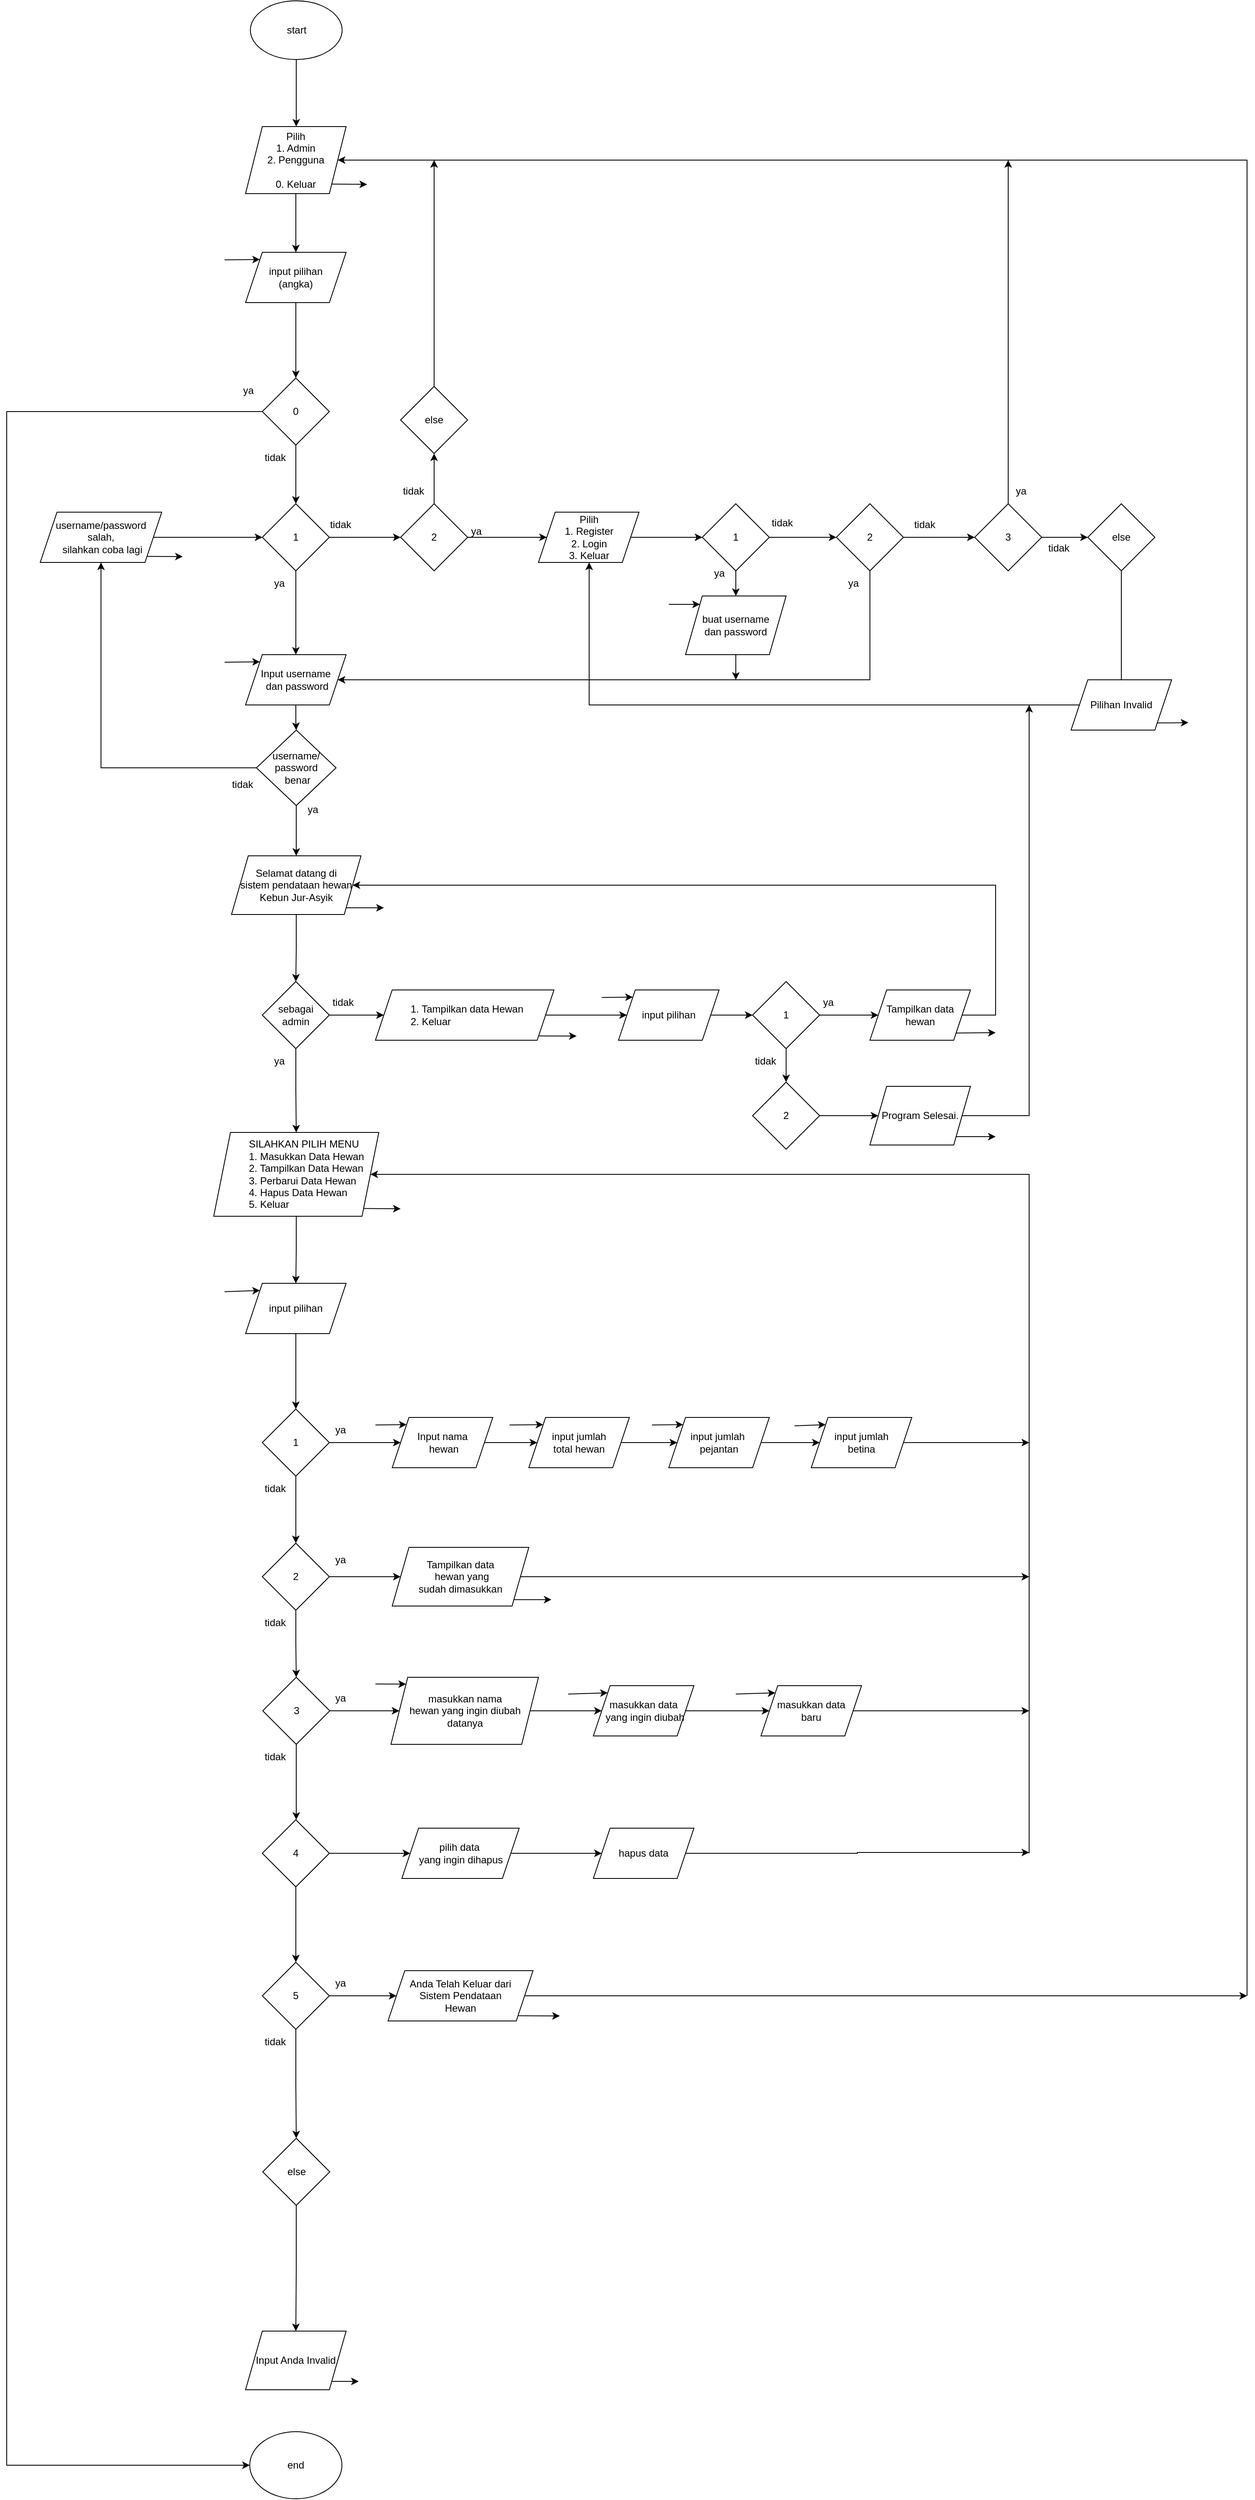<mxfile version="24.7.17">
  <diagram name="Page-1" id="kkflHRJkbuxvvdrmPZgk">
    <mxGraphModel dx="2345" dy="2229" grid="1" gridSize="10" guides="1" tooltips="1" connect="1" arrows="1" fold="1" page="1" pageScale="1" pageWidth="850" pageHeight="1100" math="0" shadow="0">
      <root>
        <mxCell id="0" />
        <mxCell id="1" parent="0" />
        <mxCell id="dtfhshL-D1OWp4Bj5PZu-5" value="" style="edgeStyle=orthogonalEdgeStyle;rounded=0;orthogonalLoop=1;jettySize=auto;html=1;exitX=1;exitY=0.5;exitDx=0;exitDy=0;entryX=0;entryY=0.5;entryDx=0;entryDy=0;" parent="1" source="dtfhshL-D1OWp4Bj5PZu-15" target="C1_euyFeqPWgibXLm8NW-5" edge="1">
          <mxGeometry relative="1" as="geometry">
            <mxPoint x="465.5" y="160" as="sourcePoint" />
            <mxPoint x="580" y="190" as="targetPoint" />
          </mxGeometry>
        </mxCell>
        <mxCell id="dtfhshL-D1OWp4Bj5PZu-14" value="" style="edgeStyle=orthogonalEdgeStyle;rounded=0;orthogonalLoop=1;jettySize=auto;html=1;" parent="1" source="dtfhshL-D1OWp4Bj5PZu-8" target="dtfhshL-D1OWp4Bj5PZu-13" edge="1">
          <mxGeometry relative="1" as="geometry" />
        </mxCell>
        <mxCell id="dtfhshL-D1OWp4Bj5PZu-8" value="Input username&lt;div&gt;&lt;span style=&quot;background-color: initial;&quot;&gt;&amp;nbsp;dan password&lt;/span&gt;&lt;br&gt;&lt;/div&gt;" style="shape=parallelogram;perimeter=parallelogramPerimeter;whiteSpace=wrap;html=1;fixedSize=1;" parent="1" vertex="1">
          <mxGeometry x="365" y="-120" width="120" height="60" as="geometry" />
        </mxCell>
        <mxCell id="dtfhshL-D1OWp4Bj5PZu-9" value="" style="endArrow=classic;html=1;rounded=0;exitX=0.5;exitY=1;exitDx=0;exitDy=0;" parent="1" target="dtfhshL-D1OWp4Bj5PZu-8" edge="1" source="dtfhshL-D1OWp4Bj5PZu-15">
          <mxGeometry width="50" height="50" relative="1" as="geometry">
            <mxPoint x="425.5" y="200" as="sourcePoint" />
            <mxPoint x="450" y="190" as="targetPoint" />
          </mxGeometry>
        </mxCell>
        <mxCell id="dtfhshL-D1OWp4Bj5PZu-10" value="tidak" style="text;html=1;align=center;verticalAlign=middle;resizable=0;points=[];autosize=1;strokeColor=none;fillColor=none;" parent="1" vertex="1">
          <mxGeometry x="452.5" y="-290" width="50" height="30" as="geometry" />
        </mxCell>
        <mxCell id="dtfhshL-D1OWp4Bj5PZu-12" value="" style="endArrow=classic;html=1;rounded=0;entryX=0;entryY=0;entryDx=0;entryDy=0;" parent="1" target="dtfhshL-D1OWp4Bj5PZu-8" edge="1">
          <mxGeometry width="50" height="50" relative="1" as="geometry">
            <mxPoint x="340" y="-111" as="sourcePoint" />
            <mxPoint x="370" y="270" as="targetPoint" />
          </mxGeometry>
        </mxCell>
        <mxCell id="dtfhshL-D1OWp4Bj5PZu-13" value="username/&lt;div&gt;&lt;span style=&quot;background-color: initial;&quot;&gt;password&lt;/span&gt;&lt;/div&gt;&lt;div&gt;&lt;span style=&quot;background-color: initial;&quot;&gt;&amp;nbsp;benar&lt;/span&gt;&lt;/div&gt;" style="rhombus;whiteSpace=wrap;html=1;" parent="1" vertex="1">
          <mxGeometry x="378" y="-30" width="95" height="90" as="geometry" />
        </mxCell>
        <mxCell id="dtfhshL-D1OWp4Bj5PZu-16" value="ya" style="text;html=1;align=center;verticalAlign=middle;resizable=0;points=[];autosize=1;strokeColor=none;fillColor=none;" parent="1" vertex="1">
          <mxGeometry x="385" y="-220" width="40" height="30" as="geometry" />
        </mxCell>
        <mxCell id="yA7HZ91JMAjYLebNQA0N-108" style="edgeStyle=elbowEdgeStyle;rounded=0;orthogonalLoop=1;jettySize=auto;html=1;exitX=0.5;exitY=1;exitDx=0;exitDy=0;" edge="1" parent="1" source="dtfhshL-D1OWp4Bj5PZu-21">
          <mxGeometry relative="1" as="geometry">
            <mxPoint x="950" y="-90" as="targetPoint" />
          </mxGeometry>
        </mxCell>
        <mxCell id="dtfhshL-D1OWp4Bj5PZu-21" value="buat username&lt;div&gt;dan password&lt;/div&gt;" style="shape=parallelogram;perimeter=parallelogramPerimeter;whiteSpace=wrap;html=1;fixedSize=1;" parent="1" vertex="1">
          <mxGeometry x="890" y="-190" width="120" height="70" as="geometry" />
        </mxCell>
        <mxCell id="yA7HZ91JMAjYLebNQA0N-27" style="edgeStyle=elbowEdgeStyle;rounded=0;orthogonalLoop=1;jettySize=auto;html=1;exitX=0.5;exitY=1;exitDx=0;exitDy=0;entryX=0.5;entryY=0;entryDx=0;entryDy=0;" edge="1" parent="1" source="dtfhshL-D1OWp4Bj5PZu-24" target="yA7HZ91JMAjYLebNQA0N-24">
          <mxGeometry relative="1" as="geometry" />
        </mxCell>
        <mxCell id="dtfhshL-D1OWp4Bj5PZu-24" value="start" style="ellipse;whiteSpace=wrap;html=1;" parent="1" vertex="1">
          <mxGeometry x="370.75" y="-900" width="109.5" height="70" as="geometry" />
        </mxCell>
        <mxCell id="dtfhshL-D1OWp4Bj5PZu-25" value="" style="endArrow=classic;html=1;rounded=0;exitX=0;exitY=0.5;exitDx=0;exitDy=0;edgeStyle=orthogonalEdgeStyle;entryX=0.5;entryY=1;entryDx=0;entryDy=0;" parent="1" source="dtfhshL-D1OWp4Bj5PZu-13" target="dtfhshL-D1OWp4Bj5PZu-34" edge="1">
          <mxGeometry width="50" height="50" relative="1" as="geometry">
            <mxPoint x="400" y="340" as="sourcePoint" />
            <mxPoint x="190" y="425" as="targetPoint" />
          </mxGeometry>
        </mxCell>
        <mxCell id="dtfhshL-D1OWp4Bj5PZu-27" value="tidak" style="text;html=1;align=center;verticalAlign=middle;resizable=0;points=[];autosize=1;strokeColor=none;fillColor=none;" parent="1" vertex="1">
          <mxGeometry x="335.5" y="20" width="50" height="30" as="geometry" />
        </mxCell>
        <mxCell id="dtfhshL-D1OWp4Bj5PZu-28" value="" style="endArrow=classic;html=1;rounded=0;exitX=0.5;exitY=1;exitDx=0;exitDy=0;entryX=0.5;entryY=0;entryDx=0;entryDy=0;" parent="1" source="dtfhshL-D1OWp4Bj5PZu-13" target="dtfhshL-D1OWp4Bj5PZu-38" edge="1">
          <mxGeometry width="50" height="50" relative="1" as="geometry">
            <mxPoint x="400" y="440" as="sourcePoint" />
            <mxPoint x="426" y="520" as="targetPoint" />
          </mxGeometry>
        </mxCell>
        <mxCell id="dtfhshL-D1OWp4Bj5PZu-29" value="ya" style="text;html=1;align=center;verticalAlign=middle;resizable=0;points=[];autosize=1;strokeColor=none;fillColor=none;" parent="1" vertex="1">
          <mxGeometry x="425" y="50" width="40" height="30" as="geometry" />
        </mxCell>
        <mxCell id="dtfhshL-D1OWp4Bj5PZu-32" value="" style="endArrow=classic;html=1;rounded=0;entryX=0;entryY=0;entryDx=0;entryDy=0;" parent="1" target="dtfhshL-D1OWp4Bj5PZu-21" edge="1">
          <mxGeometry width="50" height="50" relative="1" as="geometry">
            <mxPoint x="870" y="-180" as="sourcePoint" />
            <mxPoint x="450" y="290" as="targetPoint" />
          </mxGeometry>
        </mxCell>
        <mxCell id="dtfhshL-D1OWp4Bj5PZu-35" style="edgeStyle=orthogonalEdgeStyle;rounded=0;orthogonalLoop=1;jettySize=auto;html=1;exitX=1;exitY=0.5;exitDx=0;exitDy=0;entryX=0;entryY=0.5;entryDx=0;entryDy=0;" parent="1" source="dtfhshL-D1OWp4Bj5PZu-34" target="dtfhshL-D1OWp4Bj5PZu-15" edge="1">
          <mxGeometry relative="1" as="geometry" />
        </mxCell>
        <mxCell id="dtfhshL-D1OWp4Bj5PZu-34" value="username/password salah,&lt;div&gt;&amp;nbsp;silahkan coba lagi&lt;/div&gt;" style="shape=parallelogram;perimeter=parallelogramPerimeter;whiteSpace=wrap;html=1;fixedSize=1;" parent="1" vertex="1">
          <mxGeometry x="120" y="-290" width="145" height="60" as="geometry" />
        </mxCell>
        <mxCell id="dtfhshL-D1OWp4Bj5PZu-37" value="" style="endArrow=classic;html=1;rounded=0;exitX=1;exitY=1;exitDx=0;exitDy=0;" parent="1" source="dtfhshL-D1OWp4Bj5PZu-34" edge="1">
          <mxGeometry width="50" height="50" relative="1" as="geometry">
            <mxPoint x="400" y="340" as="sourcePoint" />
            <mxPoint x="290" y="-237" as="targetPoint" />
          </mxGeometry>
        </mxCell>
        <mxCell id="dtfhshL-D1OWp4Bj5PZu-54" style="edgeStyle=orthogonalEdgeStyle;rounded=0;orthogonalLoop=1;jettySize=auto;html=1;exitX=0.5;exitY=1;exitDx=0;exitDy=0;entryX=0.5;entryY=0;entryDx=0;entryDy=0;" parent="1" source="dtfhshL-D1OWp4Bj5PZu-38" target="dtfhshL-D1OWp4Bj5PZu-53" edge="1">
          <mxGeometry relative="1" as="geometry" />
        </mxCell>
        <mxCell id="yA7HZ91JMAjYLebNQA0N-48" style="edgeStyle=elbowEdgeStyle;rounded=0;orthogonalLoop=1;jettySize=auto;html=1;exitX=1;exitY=1;exitDx=0;exitDy=0;" edge="1" parent="1" source="dtfhshL-D1OWp4Bj5PZu-38">
          <mxGeometry relative="1" as="geometry">
            <mxPoint x="530" y="182" as="targetPoint" />
          </mxGeometry>
        </mxCell>
        <mxCell id="dtfhshL-D1OWp4Bj5PZu-38" value="Selamat datang di&lt;div&gt;sistem pendataan&amp;nbsp;&lt;span style=&quot;background-color: initial;&quot;&gt;hewan Kebun Jur-Asyik&lt;/span&gt;&lt;/div&gt;" style="shape=parallelogram;perimeter=parallelogramPerimeter;whiteSpace=wrap;html=1;fixedSize=1;" parent="1" vertex="1">
          <mxGeometry x="348.25" y="120" width="154.5" height="70" as="geometry" />
        </mxCell>
        <mxCell id="dtfhshL-D1OWp4Bj5PZu-44" style="edgeStyle=orthogonalEdgeStyle;rounded=0;orthogonalLoop=1;jettySize=auto;html=1;exitX=0.5;exitY=1;exitDx=0;exitDy=0;entryX=0.5;entryY=0;entryDx=0;entryDy=0;" parent="1" source="dtfhshL-D1OWp4Bj5PZu-41" target="feJUysVBaDyxndWQx8B6-2" edge="1">
          <mxGeometry relative="1" as="geometry">
            <mxPoint x="425" y="910" as="targetPoint" />
          </mxGeometry>
        </mxCell>
        <mxCell id="dtfhshL-D1OWp4Bj5PZu-41" value="&lt;blockquote style=&quot;margin: 0 0 0 40px; border: none; padding: 0px;&quot;&gt;&lt;span style=&quot;background-color: initial;&quot;&gt;SILAHKAN PILIH MENU&lt;/span&gt;&lt;/blockquote&gt;&lt;blockquote style=&quot;margin: 0 0 0 40px; border: none; padding: 0px;&quot;&gt;&lt;span style=&quot;background-color: initial;&quot;&gt;1. Masukkan Data Hewan&lt;br&gt;&lt;/span&gt;&lt;span style=&quot;background-color: initial;&quot;&gt;2. Tampilkan Data Hewan&lt;br&gt;&lt;/span&gt;&lt;span style=&quot;background-color: initial;&quot;&gt;3. Perbarui Data Hewan&lt;br&gt;&lt;/span&gt;&lt;span style=&quot;background-color: initial;&quot;&gt;4. Hapus Data Hewan&lt;/span&gt;&lt;div&gt;5. Keluar&lt;/div&gt;&lt;/blockquote&gt;" style="shape=parallelogram;perimeter=parallelogramPerimeter;whiteSpace=wrap;html=1;fixedSize=1;align=left;" parent="1" vertex="1">
          <mxGeometry x="327" y="450" width="197" height="100" as="geometry" />
        </mxCell>
        <mxCell id="dtfhshL-D1OWp4Bj5PZu-46" style="edgeStyle=orthogonalEdgeStyle;rounded=0;orthogonalLoop=1;jettySize=auto;html=1;exitX=0.5;exitY=1;exitDx=0;exitDy=0;entryX=0.5;entryY=0;entryDx=0;entryDy=0;" parent="1" source="dtfhshL-D1OWp4Bj5PZu-43" target="dtfhshL-D1OWp4Bj5PZu-45" edge="1">
          <mxGeometry relative="1" as="geometry" />
        </mxCell>
        <mxCell id="dtfhshL-D1OWp4Bj5PZu-67" style="edgeStyle=orthogonalEdgeStyle;rounded=0;orthogonalLoop=1;jettySize=auto;html=1;exitX=1;exitY=0.5;exitDx=0;exitDy=0;entryX=0;entryY=0.5;entryDx=0;entryDy=0;" parent="1" source="dtfhshL-D1OWp4Bj5PZu-43" target="dtfhshL-D1OWp4Bj5PZu-70" edge="1">
          <mxGeometry relative="1" as="geometry">
            <mxPoint x="530" y="1020" as="targetPoint" />
          </mxGeometry>
        </mxCell>
        <mxCell id="dtfhshL-D1OWp4Bj5PZu-43" value="1" style="rhombus;whiteSpace=wrap;html=1;" parent="1" vertex="1">
          <mxGeometry x="385" y="780" width="80" height="80" as="geometry" />
        </mxCell>
        <mxCell id="dtfhshL-D1OWp4Bj5PZu-48" style="edgeStyle=orthogonalEdgeStyle;rounded=0;orthogonalLoop=1;jettySize=auto;html=1;exitX=0.5;exitY=1;exitDx=0;exitDy=0;entryX=0.5;entryY=0;entryDx=0;entryDy=0;" parent="1" source="dtfhshL-D1OWp4Bj5PZu-45" target="dtfhshL-D1OWp4Bj5PZu-47" edge="1">
          <mxGeometry relative="1" as="geometry" />
        </mxCell>
        <mxCell id="dtfhshL-D1OWp4Bj5PZu-83" style="edgeStyle=orthogonalEdgeStyle;rounded=0;orthogonalLoop=1;jettySize=auto;html=1;exitX=1;exitY=0.5;exitDx=0;exitDy=0;entryX=0;entryY=0.5;entryDx=0;entryDy=0;" parent="1" source="dtfhshL-D1OWp4Bj5PZu-45" target="dtfhshL-D1OWp4Bj5PZu-82" edge="1">
          <mxGeometry relative="1" as="geometry" />
        </mxCell>
        <mxCell id="dtfhshL-D1OWp4Bj5PZu-45" value="2" style="rhombus;whiteSpace=wrap;html=1;" parent="1" vertex="1">
          <mxGeometry x="385" y="940" width="80" height="80" as="geometry" />
        </mxCell>
        <mxCell id="dtfhshL-D1OWp4Bj5PZu-89" style="edgeStyle=orthogonalEdgeStyle;rounded=0;orthogonalLoop=1;jettySize=auto;html=1;exitX=1;exitY=0.5;exitDx=0;exitDy=0;entryX=0;entryY=0.5;entryDx=0;entryDy=0;" parent="1" source="dtfhshL-D1OWp4Bj5PZu-47" target="dtfhshL-D1OWp4Bj5PZu-88" edge="1">
          <mxGeometry relative="1" as="geometry" />
        </mxCell>
        <mxCell id="yA7HZ91JMAjYLebNQA0N-61" style="edgeStyle=elbowEdgeStyle;rounded=0;orthogonalLoop=1;jettySize=auto;html=1;exitX=0.5;exitY=1;exitDx=0;exitDy=0;entryX=0.5;entryY=0;entryDx=0;entryDy=0;" edge="1" parent="1" source="dtfhshL-D1OWp4Bj5PZu-47" target="yA7HZ91JMAjYLebNQA0N-60">
          <mxGeometry relative="1" as="geometry" />
        </mxCell>
        <mxCell id="dtfhshL-D1OWp4Bj5PZu-47" value="3" style="rhombus;whiteSpace=wrap;html=1;" parent="1" vertex="1">
          <mxGeometry x="385.5" y="1100" width="80" height="80" as="geometry" />
        </mxCell>
        <mxCell id="dtfhshL-D1OWp4Bj5PZu-52" style="edgeStyle=orthogonalEdgeStyle;rounded=0;orthogonalLoop=1;jettySize=auto;html=1;exitX=0.5;exitY=1;exitDx=0;exitDy=0;entryX=0.5;entryY=0;entryDx=0;entryDy=0;" parent="1" source="dtfhshL-D1OWp4Bj5PZu-49" target="dtfhshL-D1OWp4Bj5PZu-51" edge="1">
          <mxGeometry relative="1" as="geometry" />
        </mxCell>
        <mxCell id="dtfhshL-D1OWp4Bj5PZu-99" style="edgeStyle=orthogonalEdgeStyle;rounded=0;orthogonalLoop=1;jettySize=auto;html=1;exitX=1;exitY=0.5;exitDx=0;exitDy=0;entryX=0;entryY=0.5;entryDx=0;entryDy=0;" parent="1" source="dtfhshL-D1OWp4Bj5PZu-49" target="dtfhshL-D1OWp4Bj5PZu-98" edge="1">
          <mxGeometry relative="1" as="geometry" />
        </mxCell>
        <mxCell id="dtfhshL-D1OWp4Bj5PZu-49" value="5" style="rhombus;whiteSpace=wrap;html=1;" parent="1" vertex="1">
          <mxGeometry x="385" y="1440" width="80" height="80" as="geometry" />
        </mxCell>
        <mxCell id="yA7HZ91JMAjYLebNQA0N-7" style="edgeStyle=elbowEdgeStyle;rounded=0;orthogonalLoop=1;jettySize=auto;elbow=vertical;html=1;exitX=0.5;exitY=1;exitDx=0;exitDy=0;entryX=0.5;entryY=0;entryDx=0;entryDy=0;" edge="1" parent="1" source="dtfhshL-D1OWp4Bj5PZu-51" target="dtfhshL-D1OWp4Bj5PZu-62">
          <mxGeometry relative="1" as="geometry" />
        </mxCell>
        <mxCell id="dtfhshL-D1OWp4Bj5PZu-51" value="else" style="rhombus;whiteSpace=wrap;html=1;" parent="1" vertex="1">
          <mxGeometry x="385.5" y="1650" width="80" height="80" as="geometry" />
        </mxCell>
        <mxCell id="dtfhshL-D1OWp4Bj5PZu-55" style="edgeStyle=orthogonalEdgeStyle;rounded=0;orthogonalLoop=1;jettySize=auto;html=1;exitX=0.5;exitY=1;exitDx=0;exitDy=0;entryX=0.5;entryY=0;entryDx=0;entryDy=0;" parent="1" source="dtfhshL-D1OWp4Bj5PZu-53" target="dtfhshL-D1OWp4Bj5PZu-41" edge="1">
          <mxGeometry relative="1" as="geometry" />
        </mxCell>
        <mxCell id="F_siATPpNtPt2_4caLO3-2" style="edgeStyle=orthogonalEdgeStyle;rounded=0;orthogonalLoop=1;jettySize=auto;html=1;exitX=1;exitY=0.5;exitDx=0;exitDy=0;entryX=0;entryY=0.5;entryDx=0;entryDy=0;" parent="1" source="dtfhshL-D1OWp4Bj5PZu-53" target="F_siATPpNtPt2_4caLO3-1" edge="1">
          <mxGeometry relative="1" as="geometry" />
        </mxCell>
        <mxCell id="dtfhshL-D1OWp4Bj5PZu-53" value="sebagai admin" style="rhombus;whiteSpace=wrap;html=1;" parent="1" vertex="1">
          <mxGeometry x="385" y="270" width="80" height="80" as="geometry" />
        </mxCell>
        <mxCell id="dtfhshL-D1OWp4Bj5PZu-56" value="ya" style="text;html=1;align=center;verticalAlign=middle;resizable=0;points=[];autosize=1;strokeColor=none;fillColor=none;" parent="1" vertex="1">
          <mxGeometry x="385" y="350" width="40" height="30" as="geometry" />
        </mxCell>
        <mxCell id="dtfhshL-D1OWp4Bj5PZu-57" value="tidak" style="text;html=1;align=center;verticalAlign=middle;resizable=0;points=[];autosize=1;strokeColor=none;fillColor=none;" parent="1" vertex="1">
          <mxGeometry x="455.5" y="280" width="50" height="30" as="geometry" />
        </mxCell>
        <mxCell id="dtfhshL-D1OWp4Bj5PZu-58" value="" style="endArrow=classic;html=1;rounded=0;exitX=1;exitY=1;exitDx=0;exitDy=0;" parent="1" source="dtfhshL-D1OWp4Bj5PZu-41" edge="1">
          <mxGeometry width="50" height="50" relative="1" as="geometry">
            <mxPoint x="400" y="740" as="sourcePoint" />
            <mxPoint x="550" y="541" as="targetPoint" />
          </mxGeometry>
        </mxCell>
        <mxCell id="dtfhshL-D1OWp4Bj5PZu-62" value="Input Anda Invalid" style="shape=parallelogram;perimeter=parallelogramPerimeter;whiteSpace=wrap;html=1;fixedSize=1;" parent="1" vertex="1">
          <mxGeometry x="365" y="1880" width="120" height="70" as="geometry" />
        </mxCell>
        <mxCell id="dtfhshL-D1OWp4Bj5PZu-66" value="end" style="ellipse;whiteSpace=wrap;html=1;" parent="1" vertex="1">
          <mxGeometry x="370" y="2000" width="110" height="80" as="geometry" />
        </mxCell>
        <mxCell id="dtfhshL-D1OWp4Bj5PZu-69" value="tidak" style="text;html=1;align=center;verticalAlign=middle;resizable=0;points=[];autosize=1;strokeColor=none;fillColor=none;" parent="1" vertex="1">
          <mxGeometry x="375" y="860" width="50" height="30" as="geometry" />
        </mxCell>
        <mxCell id="dtfhshL-D1OWp4Bj5PZu-73" style="edgeStyle=orthogonalEdgeStyle;rounded=0;orthogonalLoop=1;jettySize=auto;html=1;exitX=1;exitY=0.5;exitDx=0;exitDy=0;entryX=0;entryY=0.5;entryDx=0;entryDy=0;" parent="1" source="dtfhshL-D1OWp4Bj5PZu-70" target="dtfhshL-D1OWp4Bj5PZu-72" edge="1">
          <mxGeometry relative="1" as="geometry" />
        </mxCell>
        <mxCell id="dtfhshL-D1OWp4Bj5PZu-70" value="Input nama&lt;div&gt;&amp;nbsp;hewan&lt;/div&gt;" style="shape=parallelogram;perimeter=parallelogramPerimeter;whiteSpace=wrap;html=1;fixedSize=1;" parent="1" vertex="1">
          <mxGeometry x="540" y="790" width="120" height="60" as="geometry" />
        </mxCell>
        <mxCell id="dtfhshL-D1OWp4Bj5PZu-71" value="" style="endArrow=classic;html=1;rounded=0;entryX=0;entryY=0;entryDx=0;entryDy=0;" parent="1" target="dtfhshL-D1OWp4Bj5PZu-70" edge="1">
          <mxGeometry width="50" height="50" relative="1" as="geometry">
            <mxPoint x="520" y="799" as="sourcePoint" />
            <mxPoint x="570" y="990" as="targetPoint" />
          </mxGeometry>
        </mxCell>
        <mxCell id="dtfhshL-D1OWp4Bj5PZu-75" style="edgeStyle=orthogonalEdgeStyle;rounded=0;orthogonalLoop=1;jettySize=auto;html=1;exitX=1;exitY=0.5;exitDx=0;exitDy=0;entryX=0;entryY=0.5;entryDx=0;entryDy=0;" parent="1" source="dtfhshL-D1OWp4Bj5PZu-72" target="dtfhshL-D1OWp4Bj5PZu-74" edge="1">
          <mxGeometry relative="1" as="geometry" />
        </mxCell>
        <mxCell id="dtfhshL-D1OWp4Bj5PZu-72" value="input jumlah&lt;div&gt;total hewan&lt;/div&gt;" style="shape=parallelogram;perimeter=parallelogramPerimeter;whiteSpace=wrap;html=1;fixedSize=1;" parent="1" vertex="1">
          <mxGeometry x="703" y="790" width="120" height="60" as="geometry" />
        </mxCell>
        <mxCell id="dtfhshL-D1OWp4Bj5PZu-79" style="edgeStyle=orthogonalEdgeStyle;rounded=0;orthogonalLoop=1;jettySize=auto;html=1;exitX=1;exitY=0.5;exitDx=0;exitDy=0;entryX=0;entryY=0.5;entryDx=0;entryDy=0;" parent="1" source="dtfhshL-D1OWp4Bj5PZu-74" target="dtfhshL-D1OWp4Bj5PZu-78" edge="1">
          <mxGeometry relative="1" as="geometry" />
        </mxCell>
        <mxCell id="dtfhshL-D1OWp4Bj5PZu-74" value="input jumlah&amp;nbsp;&lt;div&gt;pejantan&lt;/div&gt;" style="shape=parallelogram;perimeter=parallelogramPerimeter;whiteSpace=wrap;html=1;fixedSize=1;" parent="1" vertex="1">
          <mxGeometry x="870" y="790" width="120" height="60" as="geometry" />
        </mxCell>
        <mxCell id="dtfhshL-D1OWp4Bj5PZu-76" value="" style="endArrow=classic;html=1;rounded=0;entryX=0;entryY=0;entryDx=0;entryDy=0;" parent="1" target="dtfhshL-D1OWp4Bj5PZu-72" edge="1">
          <mxGeometry width="50" height="50" relative="1" as="geometry">
            <mxPoint x="680" y="799" as="sourcePoint" />
            <mxPoint x="580" y="1090" as="targetPoint" />
          </mxGeometry>
        </mxCell>
        <mxCell id="dtfhshL-D1OWp4Bj5PZu-77" value="" style="endArrow=classic;html=1;rounded=0;entryX=0;entryY=0;entryDx=0;entryDy=0;" parent="1" target="dtfhshL-D1OWp4Bj5PZu-74" edge="1">
          <mxGeometry width="50" height="50" relative="1" as="geometry">
            <mxPoint x="850" y="799" as="sourcePoint" />
            <mxPoint x="580" y="1090" as="targetPoint" />
          </mxGeometry>
        </mxCell>
        <mxCell id="yA7HZ91JMAjYLebNQA0N-47" style="edgeStyle=elbowEdgeStyle;rounded=0;orthogonalLoop=1;jettySize=auto;html=1;exitX=1;exitY=0.5;exitDx=0;exitDy=0;" edge="1" parent="1" source="dtfhshL-D1OWp4Bj5PZu-78">
          <mxGeometry relative="1" as="geometry">
            <mxPoint x="1300" y="820" as="targetPoint" />
          </mxGeometry>
        </mxCell>
        <mxCell id="dtfhshL-D1OWp4Bj5PZu-78" value="input jumlah&lt;div&gt;betina&lt;/div&gt;" style="shape=parallelogram;perimeter=parallelogramPerimeter;whiteSpace=wrap;html=1;fixedSize=1;" parent="1" vertex="1">
          <mxGeometry x="1040" y="790" width="120" height="60" as="geometry" />
        </mxCell>
        <mxCell id="dtfhshL-D1OWp4Bj5PZu-80" value="" style="endArrow=classic;html=1;rounded=0;entryX=0;entryY=0;entryDx=0;entryDy=0;" parent="1" target="dtfhshL-D1OWp4Bj5PZu-78" edge="1">
          <mxGeometry width="50" height="50" relative="1" as="geometry">
            <mxPoint x="1020" y="800" as="sourcePoint" />
            <mxPoint x="580" y="1090" as="targetPoint" />
          </mxGeometry>
        </mxCell>
        <mxCell id="yA7HZ91JMAjYLebNQA0N-12" style="edgeStyle=elbowEdgeStyle;rounded=0;orthogonalLoop=1;jettySize=auto;elbow=vertical;html=1;exitX=1;exitY=0.5;exitDx=0;exitDy=0;" edge="1" parent="1" source="dtfhshL-D1OWp4Bj5PZu-82">
          <mxGeometry relative="1" as="geometry">
            <mxPoint x="1300" y="980" as="targetPoint" />
          </mxGeometry>
        </mxCell>
        <mxCell id="yA7HZ91JMAjYLebNQA0N-59" style="edgeStyle=elbowEdgeStyle;rounded=0;orthogonalLoop=1;jettySize=auto;html=1;exitX=1;exitY=1;exitDx=0;exitDy=0;" edge="1" parent="1" source="dtfhshL-D1OWp4Bj5PZu-82">
          <mxGeometry relative="1" as="geometry">
            <mxPoint x="730" y="1007.364" as="targetPoint" />
          </mxGeometry>
        </mxCell>
        <mxCell id="dtfhshL-D1OWp4Bj5PZu-82" value="Tampilkan data&lt;div&gt;&amp;nbsp;hewan yang&lt;/div&gt;&lt;div&gt;sudah dimasukkan&lt;/div&gt;" style="shape=parallelogram;perimeter=parallelogramPerimeter;whiteSpace=wrap;html=1;fixedSize=1;" parent="1" vertex="1">
          <mxGeometry x="540" y="945" width="163" height="70" as="geometry" />
        </mxCell>
        <mxCell id="dtfhshL-D1OWp4Bj5PZu-86" value="ya" style="text;html=1;align=center;verticalAlign=middle;resizable=0;points=[];autosize=1;strokeColor=none;fillColor=none;" parent="1" vertex="1">
          <mxGeometry x="457.5" y="945" width="40" height="30" as="geometry" />
        </mxCell>
        <mxCell id="dtfhshL-D1OWp4Bj5PZu-87" value="tidak" style="text;html=1;align=center;verticalAlign=middle;resizable=0;points=[];autosize=1;strokeColor=none;fillColor=none;" parent="1" vertex="1">
          <mxGeometry x="375" y="1020" width="50" height="30" as="geometry" />
        </mxCell>
        <mxCell id="dtfhshL-D1OWp4Bj5PZu-106" style="edgeStyle=orthogonalEdgeStyle;rounded=0;orthogonalLoop=1;jettySize=auto;html=1;exitX=1;exitY=0.5;exitDx=0;exitDy=0;entryX=0;entryY=0.5;entryDx=0;entryDy=0;" parent="1" source="dtfhshL-D1OWp4Bj5PZu-88" target="dtfhshL-D1OWp4Bj5PZu-104" edge="1">
          <mxGeometry relative="1" as="geometry" />
        </mxCell>
        <mxCell id="dtfhshL-D1OWp4Bj5PZu-88" value="masukkan nama&lt;div&gt;hewan yang ingin diubah&lt;/div&gt;&lt;div&gt;datanya&lt;/div&gt;" style="shape=parallelogram;perimeter=parallelogramPerimeter;whiteSpace=wrap;html=1;fixedSize=1;" parent="1" vertex="1">
          <mxGeometry x="538.5" y="1100" width="176" height="80" as="geometry" />
        </mxCell>
        <mxCell id="dtfhshL-D1OWp4Bj5PZu-90" value="ya" style="text;html=1;align=center;verticalAlign=middle;resizable=0;points=[];autosize=1;strokeColor=none;fillColor=none;" parent="1" vertex="1">
          <mxGeometry x="457.5" y="1110" width="40" height="30" as="geometry" />
        </mxCell>
        <mxCell id="dtfhshL-D1OWp4Bj5PZu-91" value="tidak" style="text;html=1;align=center;verticalAlign=middle;resizable=0;points=[];autosize=1;strokeColor=none;fillColor=none;" parent="1" vertex="1">
          <mxGeometry x="375" y="1180" width="50" height="30" as="geometry" />
        </mxCell>
        <mxCell id="dtfhshL-D1OWp4Bj5PZu-93" value="" style="endArrow=classic;html=1;rounded=0;exitX=1;exitY=1;exitDx=0;exitDy=0;" parent="1" source="dtfhshL-D1OWp4Bj5PZu-62" edge="1">
          <mxGeometry width="50" height="50" relative="1" as="geometry">
            <mxPoint x="530" y="1440" as="sourcePoint" />
            <mxPoint x="500" y="1940" as="targetPoint" />
          </mxGeometry>
        </mxCell>
        <mxCell id="yA7HZ91JMAjYLebNQA0N-17" style="edgeStyle=elbowEdgeStyle;rounded=0;orthogonalLoop=1;jettySize=auto;elbow=vertical;html=1;exitX=1;exitY=1;exitDx=0;exitDy=0;" edge="1" parent="1" source="dtfhshL-D1OWp4Bj5PZu-98">
          <mxGeometry relative="1" as="geometry">
            <mxPoint x="740" y="1504" as="targetPoint" />
          </mxGeometry>
        </mxCell>
        <mxCell id="yA7HZ91JMAjYLebNQA0N-112" style="edgeStyle=elbowEdgeStyle;rounded=0;orthogonalLoop=1;jettySize=auto;html=1;exitX=1;exitY=0.5;exitDx=0;exitDy=0;" edge="1" parent="1" source="dtfhshL-D1OWp4Bj5PZu-98">
          <mxGeometry relative="1" as="geometry">
            <mxPoint x="1560" y="1480" as="targetPoint" />
          </mxGeometry>
        </mxCell>
        <mxCell id="dtfhshL-D1OWp4Bj5PZu-98" value="Anda Telah Keluar dari&lt;div&gt;Sistem Pendataan&lt;/div&gt;&lt;div&gt;Hewan&lt;/div&gt;" style="shape=parallelogram;perimeter=parallelogramPerimeter;whiteSpace=wrap;html=1;fixedSize=1;" parent="1" vertex="1">
          <mxGeometry x="535" y="1450" width="173" height="60" as="geometry" />
        </mxCell>
        <mxCell id="dtfhshL-D1OWp4Bj5PZu-107" style="edgeStyle=orthogonalEdgeStyle;rounded=0;orthogonalLoop=1;jettySize=auto;html=1;exitX=1;exitY=0.5;exitDx=0;exitDy=0;entryX=0;entryY=0.5;entryDx=0;entryDy=0;" parent="1" source="dtfhshL-D1OWp4Bj5PZu-104" target="dtfhshL-D1OWp4Bj5PZu-105" edge="1">
          <mxGeometry relative="1" as="geometry" />
        </mxCell>
        <mxCell id="dtfhshL-D1OWp4Bj5PZu-104" value="masukkan data&lt;div&gt;&amp;nbsp;yang ingin diubah&lt;/div&gt;" style="shape=parallelogram;perimeter=parallelogramPerimeter;whiteSpace=wrap;html=1;fixedSize=1;" parent="1" vertex="1">
          <mxGeometry x="780" y="1110" width="120" height="60" as="geometry" />
        </mxCell>
        <mxCell id="yA7HZ91JMAjYLebNQA0N-13" style="edgeStyle=elbowEdgeStyle;rounded=0;orthogonalLoop=1;jettySize=auto;elbow=vertical;html=1;exitX=1;exitY=0.5;exitDx=0;exitDy=0;" edge="1" parent="1" source="dtfhshL-D1OWp4Bj5PZu-105">
          <mxGeometry relative="1" as="geometry">
            <mxPoint x="1300" y="1140" as="targetPoint" />
          </mxGeometry>
        </mxCell>
        <mxCell id="dtfhshL-D1OWp4Bj5PZu-105" value="masukkan data&lt;div&gt;baru&lt;/div&gt;" style="shape=parallelogram;perimeter=parallelogramPerimeter;whiteSpace=wrap;html=1;fixedSize=1;" parent="1" vertex="1">
          <mxGeometry x="980" y="1110" width="120" height="60" as="geometry" />
        </mxCell>
        <mxCell id="dtfhshL-D1OWp4Bj5PZu-109" value="" style="endArrow=classic;html=1;rounded=0;entryX=0;entryY=0;entryDx=0;entryDy=0;" parent="1" target="dtfhshL-D1OWp4Bj5PZu-88" edge="1">
          <mxGeometry width="50" height="50" relative="1" as="geometry">
            <mxPoint x="520" y="1108" as="sourcePoint" />
            <mxPoint x="640" y="1190" as="targetPoint" />
          </mxGeometry>
        </mxCell>
        <mxCell id="dtfhshL-D1OWp4Bj5PZu-110" value="" style="endArrow=classic;html=1;rounded=0;entryX=0;entryY=0;entryDx=0;entryDy=0;" parent="1" target="dtfhshL-D1OWp4Bj5PZu-104" edge="1">
          <mxGeometry width="50" height="50" relative="1" as="geometry">
            <mxPoint x="750" y="1120" as="sourcePoint" />
            <mxPoint x="640" y="1490" as="targetPoint" />
          </mxGeometry>
        </mxCell>
        <mxCell id="dtfhshL-D1OWp4Bj5PZu-111" value="" style="endArrow=classic;html=1;rounded=0;entryX=0;entryY=0;entryDx=0;entryDy=0;" parent="1" target="dtfhshL-D1OWp4Bj5PZu-105" edge="1">
          <mxGeometry width="50" height="50" relative="1" as="geometry">
            <mxPoint x="950" y="1120" as="sourcePoint" />
            <mxPoint x="640" y="1390" as="targetPoint" />
          </mxGeometry>
        </mxCell>
        <mxCell id="dtfhshL-D1OWp4Bj5PZu-116" value="ya" style="text;html=1;align=center;verticalAlign=middle;resizable=0;points=[];autosize=1;strokeColor=none;fillColor=none;" parent="1" vertex="1">
          <mxGeometry x="457.5" y="1450" width="40" height="30" as="geometry" />
        </mxCell>
        <mxCell id="dtfhshL-D1OWp4Bj5PZu-117" value="tidak" style="text;html=1;align=center;verticalAlign=middle;resizable=0;points=[];autosize=1;strokeColor=none;fillColor=none;" parent="1" vertex="1">
          <mxGeometry x="375" y="1520" width="50" height="30" as="geometry" />
        </mxCell>
        <mxCell id="feJUysVBaDyxndWQx8B6-3" style="edgeStyle=orthogonalEdgeStyle;rounded=0;orthogonalLoop=1;jettySize=auto;html=1;exitX=0.5;exitY=1;exitDx=0;exitDy=0;entryX=0.5;entryY=0;entryDx=0;entryDy=0;" parent="1" source="feJUysVBaDyxndWQx8B6-2" target="dtfhshL-D1OWp4Bj5PZu-43" edge="1">
          <mxGeometry relative="1" as="geometry" />
        </mxCell>
        <mxCell id="feJUysVBaDyxndWQx8B6-2" value="input pilihan" style="shape=parallelogram;perimeter=parallelogramPerimeter;whiteSpace=wrap;html=1;fixedSize=1;" parent="1" vertex="1">
          <mxGeometry x="365" y="630" width="120" height="60" as="geometry" />
        </mxCell>
        <mxCell id="feJUysVBaDyxndWQx8B6-4" value="" style="endArrow=classic;html=1;rounded=0;entryX=0;entryY=0;entryDx=0;entryDy=0;" parent="1" target="feJUysVBaDyxndWQx8B6-2" edge="1">
          <mxGeometry width="50" height="50" relative="1" as="geometry">
            <mxPoint x="340" y="640" as="sourcePoint" />
            <mxPoint x="680" y="1000" as="targetPoint" />
          </mxGeometry>
        </mxCell>
        <mxCell id="F_siATPpNtPt2_4caLO3-8" style="edgeStyle=orthogonalEdgeStyle;rounded=0;orthogonalLoop=1;jettySize=auto;html=1;exitX=1;exitY=0.5;exitDx=0;exitDy=0;entryX=0;entryY=0.5;entryDx=0;entryDy=0;" parent="1" source="F_siATPpNtPt2_4caLO3-1" target="F_siATPpNtPt2_4caLO3-6" edge="1">
          <mxGeometry relative="1" as="geometry" />
        </mxCell>
        <mxCell id="F_siATPpNtPt2_4caLO3-1" value="&lt;blockquote style=&quot;margin: 0 0 0 40px; border: none; padding: 0px;&quot;&gt;1. Tampilkan data Hewan&lt;div&gt;2. Keluar&lt;/div&gt;&lt;/blockquote&gt;" style="shape=parallelogram;perimeter=parallelogramPerimeter;whiteSpace=wrap;html=1;fixedSize=1;align=left;" parent="1" vertex="1">
          <mxGeometry x="520" y="280" width="213" height="60" as="geometry" />
        </mxCell>
        <mxCell id="F_siATPpNtPt2_4caLO3-3" value="" style="endArrow=classic;html=1;rounded=0;exitX=1;exitY=1;exitDx=0;exitDy=0;" parent="1" source="F_siATPpNtPt2_4caLO3-1" edge="1">
          <mxGeometry width="50" height="50" relative="1" as="geometry">
            <mxPoint x="630" y="850" as="sourcePoint" />
            <mxPoint x="760" y="335" as="targetPoint" />
          </mxGeometry>
        </mxCell>
        <mxCell id="F_siATPpNtPt2_4caLO3-11" style="edgeStyle=orthogonalEdgeStyle;rounded=0;orthogonalLoop=1;jettySize=auto;html=1;exitX=0.5;exitY=1;exitDx=0;exitDy=0;entryX=0.5;entryY=0;entryDx=0;entryDy=0;" parent="1" source="F_siATPpNtPt2_4caLO3-5" target="F_siATPpNtPt2_4caLO3-10" edge="1">
          <mxGeometry relative="1" as="geometry" />
        </mxCell>
        <mxCell id="yA7HZ91JMAjYLebNQA0N-57" style="edgeStyle=elbowEdgeStyle;rounded=0;orthogonalLoop=1;jettySize=auto;html=1;exitX=1;exitY=0.5;exitDx=0;exitDy=0;entryX=0;entryY=0.5;entryDx=0;entryDy=0;" edge="1" parent="1" source="F_siATPpNtPt2_4caLO3-5" target="F_siATPpNtPt2_4caLO3-13">
          <mxGeometry relative="1" as="geometry" />
        </mxCell>
        <mxCell id="F_siATPpNtPt2_4caLO3-5" value="1" style="rhombus;whiteSpace=wrap;html=1;" parent="1" vertex="1">
          <mxGeometry x="970" y="270" width="80" height="80" as="geometry" />
        </mxCell>
        <mxCell id="F_siATPpNtPt2_4caLO3-9" style="edgeStyle=orthogonalEdgeStyle;rounded=0;orthogonalLoop=1;jettySize=auto;html=1;exitX=1;exitY=0.5;exitDx=0;exitDy=0;entryX=0;entryY=0.5;entryDx=0;entryDy=0;" parent="1" source="F_siATPpNtPt2_4caLO3-6" target="F_siATPpNtPt2_4caLO3-5" edge="1">
          <mxGeometry relative="1" as="geometry" />
        </mxCell>
        <mxCell id="F_siATPpNtPt2_4caLO3-6" value="input pilihan" style="shape=parallelogram;perimeter=parallelogramPerimeter;whiteSpace=wrap;html=1;fixedSize=1;" parent="1" vertex="1">
          <mxGeometry x="810" y="280" width="120" height="60" as="geometry" />
        </mxCell>
        <mxCell id="F_siATPpNtPt2_4caLO3-7" value="" style="endArrow=classic;html=1;rounded=0;entryX=0;entryY=0;entryDx=0;entryDy=0;" parent="1" target="F_siATPpNtPt2_4caLO3-6" edge="1">
          <mxGeometry width="50" height="50" relative="1" as="geometry">
            <mxPoint x="790" y="289" as="sourcePoint" />
            <mxPoint x="680" y="800" as="targetPoint" />
          </mxGeometry>
        </mxCell>
        <mxCell id="F_siATPpNtPt2_4caLO3-17" style="edgeStyle=orthogonalEdgeStyle;rounded=0;orthogonalLoop=1;jettySize=auto;html=1;exitX=1;exitY=0.5;exitDx=0;exitDy=0;entryX=0;entryY=0.5;entryDx=0;entryDy=0;" parent="1" source="F_siATPpNtPt2_4caLO3-10" target="F_siATPpNtPt2_4caLO3-16" edge="1">
          <mxGeometry relative="1" as="geometry" />
        </mxCell>
        <mxCell id="F_siATPpNtPt2_4caLO3-10" value="2" style="rhombus;whiteSpace=wrap;html=1;" parent="1" vertex="1">
          <mxGeometry x="970" y="390" width="80" height="80" as="geometry" />
        </mxCell>
        <mxCell id="F_siATPpNtPt2_4caLO3-12" value="tidak" style="text;html=1;align=center;verticalAlign=middle;resizable=0;points=[];autosize=1;strokeColor=none;fillColor=none;" parent="1" vertex="1">
          <mxGeometry x="960" y="350" width="50" height="30" as="geometry" />
        </mxCell>
        <mxCell id="yA7HZ91JMAjYLebNQA0N-51" style="edgeStyle=elbowEdgeStyle;rounded=0;orthogonalLoop=1;jettySize=auto;html=1;exitX=1;exitY=0.5;exitDx=0;exitDy=0;entryX=1;entryY=0.5;entryDx=0;entryDy=0;" edge="1" parent="1" source="F_siATPpNtPt2_4caLO3-13" target="dtfhshL-D1OWp4Bj5PZu-38">
          <mxGeometry relative="1" as="geometry">
            <Array as="points">
              <mxPoint x="1260" y="660" />
            </Array>
          </mxGeometry>
        </mxCell>
        <mxCell id="F_siATPpNtPt2_4caLO3-13" value="Tampilkan data hewan" style="shape=parallelogram;perimeter=parallelogramPerimeter;whiteSpace=wrap;html=1;fixedSize=1;" parent="1" vertex="1">
          <mxGeometry x="1110" y="280" width="120" height="60" as="geometry" />
        </mxCell>
        <mxCell id="F_siATPpNtPt2_4caLO3-14" value="" style="endArrow=classic;html=1;rounded=0;exitX=1;exitY=1;exitDx=0;exitDy=0;" parent="1" source="F_siATPpNtPt2_4caLO3-13" edge="1">
          <mxGeometry width="50" height="50" relative="1" as="geometry">
            <mxPoint x="630" y="850" as="sourcePoint" />
            <mxPoint x="1260" y="331" as="targetPoint" />
            <Array as="points" />
          </mxGeometry>
        </mxCell>
        <mxCell id="yA7HZ91JMAjYLebNQA0N-101" style="edgeStyle=elbowEdgeStyle;rounded=0;orthogonalLoop=1;jettySize=auto;html=1;exitX=1;exitY=0.5;exitDx=0;exitDy=0;" edge="1" parent="1" source="F_siATPpNtPt2_4caLO3-16">
          <mxGeometry relative="1" as="geometry">
            <mxPoint x="1300" y="-60" as="targetPoint" />
            <Array as="points">
              <mxPoint x="1300" y="180" />
            </Array>
          </mxGeometry>
        </mxCell>
        <mxCell id="F_siATPpNtPt2_4caLO3-16" value="Program Selesai." style="shape=parallelogram;perimeter=parallelogramPerimeter;whiteSpace=wrap;html=1;fixedSize=1;" parent="1" vertex="1">
          <mxGeometry x="1110" y="395" width="120" height="70" as="geometry" />
        </mxCell>
        <mxCell id="F_siATPpNtPt2_4caLO3-19" value="" style="endArrow=classic;html=1;rounded=0;exitX=1;exitY=1;exitDx=0;exitDy=0;" parent="1" source="F_siATPpNtPt2_4caLO3-16" edge="1">
          <mxGeometry width="50" height="50" relative="1" as="geometry">
            <mxPoint x="630" y="850" as="sourcePoint" />
            <mxPoint x="1260" y="455" as="targetPoint" />
          </mxGeometry>
        </mxCell>
        <mxCell id="yA7HZ91JMAjYLebNQA0N-29" style="edgeStyle=elbowEdgeStyle;rounded=0;orthogonalLoop=1;jettySize=auto;html=1;exitX=1;exitY=0.5;exitDx=0;exitDy=0;entryX=0;entryY=0.5;entryDx=0;entryDy=0;" edge="1" parent="1" source="C1_euyFeqPWgibXLm8NW-5" target="yA7HZ91JMAjYLebNQA0N-69">
          <mxGeometry relative="1" as="geometry">
            <mxPoint x="700" y="-260" as="targetPoint" />
          </mxGeometry>
        </mxCell>
        <mxCell id="yA7HZ91JMAjYLebNQA0N-41" style="edgeStyle=elbowEdgeStyle;rounded=0;orthogonalLoop=1;jettySize=auto;html=1;exitX=0.5;exitY=0;exitDx=0;exitDy=0;entryX=0.5;entryY=1;entryDx=0;entryDy=0;" edge="1" parent="1" source="C1_euyFeqPWgibXLm8NW-5" target="yA7HZ91JMAjYLebNQA0N-40">
          <mxGeometry relative="1" as="geometry" />
        </mxCell>
        <mxCell id="C1_euyFeqPWgibXLm8NW-5" value="2" style="rhombus;whiteSpace=wrap;html=1;" parent="1" vertex="1">
          <mxGeometry x="550" y="-300" width="80" height="80" as="geometry" />
        </mxCell>
        <mxCell id="yA7HZ91JMAjYLebNQA0N-6" value="" style="endArrow=classic;html=1;rounded=0;elbow=vertical;exitX=1;exitY=1;exitDx=0;exitDy=0;" edge="1" parent="1" source="yA7HZ91JMAjYLebNQA0N-24">
          <mxGeometry width="50" height="50" relative="1" as="geometry">
            <mxPoint x="468.357" y="121.429" as="sourcePoint" />
            <mxPoint x="510" y="-681" as="targetPoint" />
          </mxGeometry>
        </mxCell>
        <mxCell id="yA7HZ91JMAjYLebNQA0N-38" style="edgeStyle=elbowEdgeStyle;rounded=0;orthogonalLoop=1;jettySize=auto;html=1;exitX=0.5;exitY=1;exitDx=0;exitDy=0;entryX=0.5;entryY=0;entryDx=0;entryDy=0;" edge="1" parent="1" source="yA7HZ91JMAjYLebNQA0N-24" target="yA7HZ91JMAjYLebNQA0N-36">
          <mxGeometry relative="1" as="geometry" />
        </mxCell>
        <mxCell id="yA7HZ91JMAjYLebNQA0N-24" value="&lt;div&gt;Pilih&lt;/div&gt;1. Admin&lt;div&gt;2. Pengguna&lt;/div&gt;&lt;div&gt;&lt;br&gt;&lt;/div&gt;&lt;div&gt;0. Keluar&lt;/div&gt;" style="shape=parallelogram;perimeter=parallelogramPerimeter;whiteSpace=wrap;html=1;fixedSize=1;" vertex="1" parent="1">
          <mxGeometry x="365" y="-750" width="120" height="80" as="geometry" />
        </mxCell>
        <mxCell id="dtfhshL-D1OWp4Bj5PZu-15" value="1" style="rhombus;whiteSpace=wrap;html=1;" parent="1" vertex="1">
          <mxGeometry x="385" y="-300" width="80" height="80" as="geometry" />
        </mxCell>
        <mxCell id="yA7HZ91JMAjYLebNQA0N-42" style="edgeStyle=elbowEdgeStyle;rounded=0;orthogonalLoop=1;jettySize=auto;html=1;exitX=0.5;exitY=1;exitDx=0;exitDy=0;entryX=0.5;entryY=0;entryDx=0;entryDy=0;" edge="1" parent="1" source="yA7HZ91JMAjYLebNQA0N-36" target="yA7HZ91JMAjYLebNQA0N-39">
          <mxGeometry relative="1" as="geometry" />
        </mxCell>
        <mxCell id="yA7HZ91JMAjYLebNQA0N-36" value="input pilihan&lt;div&gt;(angka)&lt;/div&gt;" style="shape=parallelogram;perimeter=parallelogramPerimeter;whiteSpace=wrap;html=1;fixedSize=1;" vertex="1" parent="1">
          <mxGeometry x="365" y="-600" width="120" height="60" as="geometry" />
        </mxCell>
        <mxCell id="yA7HZ91JMAjYLebNQA0N-43" style="edgeStyle=elbowEdgeStyle;rounded=0;orthogonalLoop=1;jettySize=auto;html=1;exitX=0.5;exitY=1;exitDx=0;exitDy=0;entryX=0.5;entryY=0;entryDx=0;entryDy=0;" edge="1" parent="1" source="yA7HZ91JMAjYLebNQA0N-39" target="dtfhshL-D1OWp4Bj5PZu-15">
          <mxGeometry relative="1" as="geometry" />
        </mxCell>
        <mxCell id="yA7HZ91JMAjYLebNQA0N-45" style="edgeStyle=elbowEdgeStyle;rounded=0;orthogonalLoop=1;jettySize=auto;html=1;exitX=0;exitY=0.5;exitDx=0;exitDy=0;entryX=0;entryY=0.5;entryDx=0;entryDy=0;" edge="1" parent="1" source="yA7HZ91JMAjYLebNQA0N-39" target="dtfhshL-D1OWp4Bj5PZu-66">
          <mxGeometry relative="1" as="geometry">
            <mxPoint x="-130" y="2020" as="targetPoint" />
            <Array as="points">
              <mxPoint x="80" y="1040" />
            </Array>
          </mxGeometry>
        </mxCell>
        <mxCell id="yA7HZ91JMAjYLebNQA0N-39" value="0" style="rhombus;whiteSpace=wrap;html=1;" vertex="1" parent="1">
          <mxGeometry x="385" y="-450" width="80" height="80" as="geometry" />
        </mxCell>
        <mxCell id="yA7HZ91JMAjYLebNQA0N-68" style="edgeStyle=elbowEdgeStyle;rounded=0;orthogonalLoop=1;jettySize=auto;html=1;exitX=0.5;exitY=0;exitDx=0;exitDy=0;" edge="1" parent="1" source="yA7HZ91JMAjYLebNQA0N-40">
          <mxGeometry relative="1" as="geometry">
            <mxPoint x="589.545" y="-710" as="targetPoint" />
          </mxGeometry>
        </mxCell>
        <mxCell id="yA7HZ91JMAjYLebNQA0N-40" value="else" style="rhombus;whiteSpace=wrap;html=1;" vertex="1" parent="1">
          <mxGeometry x="550" y="-440" width="80" height="80" as="geometry" />
        </mxCell>
        <mxCell id="yA7HZ91JMAjYLebNQA0N-44" value="tidak" style="text;html=1;align=center;verticalAlign=middle;resizable=0;points=[];autosize=1;strokeColor=none;fillColor=none;" vertex="1" parent="1">
          <mxGeometry x="375" y="-370" width="50" height="30" as="geometry" />
        </mxCell>
        <mxCell id="yA7HZ91JMAjYLebNQA0N-46" value="ya" style="text;html=1;align=center;verticalAlign=middle;resizable=0;points=[];autosize=1;strokeColor=none;fillColor=none;" vertex="1" parent="1">
          <mxGeometry x="457.5" y="790" width="40" height="30" as="geometry" />
        </mxCell>
        <mxCell id="yA7HZ91JMAjYLebNQA0N-50" value="ya" style="text;html=1;align=center;verticalAlign=middle;resizable=0;points=[];autosize=1;strokeColor=none;fillColor=none;" vertex="1" parent="1">
          <mxGeometry x="348.25" y="-450" width="40" height="30" as="geometry" />
        </mxCell>
        <mxCell id="yA7HZ91JMAjYLebNQA0N-52" value="" style="endArrow=classic;html=1;rounded=0;entryX=0;entryY=0;entryDx=0;entryDy=0;" edge="1" parent="1" target="yA7HZ91JMAjYLebNQA0N-36">
          <mxGeometry width="50" height="50" relative="1" as="geometry">
            <mxPoint x="340" y="-591" as="sourcePoint" />
            <mxPoint x="790" y="90" as="targetPoint" />
          </mxGeometry>
        </mxCell>
        <mxCell id="F_siATPpNtPt2_4caLO3-23" value="ya" style="text;html=1;align=center;verticalAlign=middle;resizable=0;points=[];autosize=1;strokeColor=none;fillColor=none;" parent="1" vertex="1">
          <mxGeometry x="1040" y="280" width="40" height="30" as="geometry" />
        </mxCell>
        <mxCell id="yA7HZ91JMAjYLebNQA0N-64" style="edgeStyle=elbowEdgeStyle;rounded=0;orthogonalLoop=1;jettySize=auto;html=1;exitX=1;exitY=0.5;exitDx=0;exitDy=0;entryX=0;entryY=0.5;entryDx=0;entryDy=0;" edge="1" parent="1" source="yA7HZ91JMAjYLebNQA0N-60" target="yA7HZ91JMAjYLebNQA0N-62">
          <mxGeometry relative="1" as="geometry" />
        </mxCell>
        <mxCell id="yA7HZ91JMAjYLebNQA0N-67" style="edgeStyle=elbowEdgeStyle;rounded=0;orthogonalLoop=1;jettySize=auto;html=1;exitX=0.5;exitY=1;exitDx=0;exitDy=0;entryX=0.5;entryY=0;entryDx=0;entryDy=0;" edge="1" parent="1" source="yA7HZ91JMAjYLebNQA0N-60" target="dtfhshL-D1OWp4Bj5PZu-49">
          <mxGeometry relative="1" as="geometry" />
        </mxCell>
        <mxCell id="yA7HZ91JMAjYLebNQA0N-60" value="4" style="rhombus;whiteSpace=wrap;html=1;" vertex="1" parent="1">
          <mxGeometry x="385" y="1270" width="80" height="80" as="geometry" />
        </mxCell>
        <mxCell id="yA7HZ91JMAjYLebNQA0N-65" style="edgeStyle=elbowEdgeStyle;rounded=0;orthogonalLoop=1;jettySize=auto;html=1;exitX=1;exitY=0.5;exitDx=0;exitDy=0;entryX=0;entryY=0.5;entryDx=0;entryDy=0;" edge="1" parent="1" source="yA7HZ91JMAjYLebNQA0N-62" target="yA7HZ91JMAjYLebNQA0N-63">
          <mxGeometry relative="1" as="geometry" />
        </mxCell>
        <mxCell id="yA7HZ91JMAjYLebNQA0N-62" value="pilih data&amp;nbsp;&lt;div&gt;yang ingin dihapus&lt;/div&gt;" style="shape=parallelogram;perimeter=parallelogramPerimeter;whiteSpace=wrap;html=1;fixedSize=1;" vertex="1" parent="1">
          <mxGeometry x="551.5" y="1280" width="140" height="60" as="geometry" />
        </mxCell>
        <mxCell id="yA7HZ91JMAjYLebNQA0N-110" style="edgeStyle=elbowEdgeStyle;rounded=0;orthogonalLoop=1;jettySize=auto;html=1;exitX=1;exitY=0.5;exitDx=0;exitDy=0;" edge="1" parent="1" source="yA7HZ91JMAjYLebNQA0N-63">
          <mxGeometry relative="1" as="geometry">
            <mxPoint x="1300" y="1309" as="targetPoint" />
          </mxGeometry>
        </mxCell>
        <mxCell id="yA7HZ91JMAjYLebNQA0N-63" value="hapus data" style="shape=parallelogram;perimeter=parallelogramPerimeter;whiteSpace=wrap;html=1;fixedSize=1;" vertex="1" parent="1">
          <mxGeometry x="780" y="1280" width="120" height="60" as="geometry" />
        </mxCell>
        <mxCell id="yA7HZ91JMAjYLebNQA0N-73" style="edgeStyle=elbowEdgeStyle;rounded=0;orthogonalLoop=1;jettySize=auto;html=1;exitX=1;exitY=0.5;exitDx=0;exitDy=0;entryX=0;entryY=0.5;entryDx=0;entryDy=0;" edge="1" parent="1" source="yA7HZ91JMAjYLebNQA0N-69" target="yA7HZ91JMAjYLebNQA0N-71">
          <mxGeometry relative="1" as="geometry" />
        </mxCell>
        <mxCell id="yA7HZ91JMAjYLebNQA0N-69" value="Pilih&lt;div&gt;1. Register&lt;/div&gt;&lt;div&gt;2. Login&lt;/div&gt;&lt;div&gt;3. Keluar&lt;/div&gt;" style="shape=parallelogram;perimeter=parallelogramPerimeter;whiteSpace=wrap;html=1;fixedSize=1;" vertex="1" parent="1">
          <mxGeometry x="714.5" y="-290" width="120" height="60" as="geometry" />
        </mxCell>
        <mxCell id="yA7HZ91JMAjYLebNQA0N-75" style="edgeStyle=elbowEdgeStyle;rounded=0;orthogonalLoop=1;jettySize=auto;html=1;exitX=1;exitY=0.5;exitDx=0;exitDy=0;entryX=0;entryY=0.5;entryDx=0;entryDy=0;" edge="1" parent="1" source="yA7HZ91JMAjYLebNQA0N-70" target="yA7HZ91JMAjYLebNQA0N-72">
          <mxGeometry relative="1" as="geometry" />
        </mxCell>
        <mxCell id="yA7HZ91JMAjYLebNQA0N-97" style="edgeStyle=elbowEdgeStyle;rounded=0;orthogonalLoop=1;jettySize=auto;html=1;exitX=0.5;exitY=1;exitDx=0;exitDy=0;entryX=1;entryY=0.5;entryDx=0;entryDy=0;" edge="1" parent="1" source="yA7HZ91JMAjYLebNQA0N-70" target="dtfhshL-D1OWp4Bj5PZu-8">
          <mxGeometry relative="1" as="geometry">
            <Array as="points">
              <mxPoint x="1110" y="-140" />
            </Array>
          </mxGeometry>
        </mxCell>
        <mxCell id="yA7HZ91JMAjYLebNQA0N-70" value="2" style="rhombus;whiteSpace=wrap;html=1;" vertex="1" parent="1">
          <mxGeometry x="1070" y="-300" width="80" height="80" as="geometry" />
        </mxCell>
        <mxCell id="yA7HZ91JMAjYLebNQA0N-74" style="edgeStyle=elbowEdgeStyle;rounded=0;orthogonalLoop=1;jettySize=auto;html=1;exitX=1;exitY=0.5;exitDx=0;exitDy=0;entryX=0;entryY=0.5;entryDx=0;entryDy=0;" edge="1" parent="1" source="yA7HZ91JMAjYLebNQA0N-71" target="yA7HZ91JMAjYLebNQA0N-70">
          <mxGeometry relative="1" as="geometry" />
        </mxCell>
        <mxCell id="yA7HZ91JMAjYLebNQA0N-96" style="edgeStyle=elbowEdgeStyle;rounded=0;orthogonalLoop=1;jettySize=auto;html=1;exitX=0.5;exitY=1;exitDx=0;exitDy=0;entryX=0.5;entryY=0;entryDx=0;entryDy=0;" edge="1" parent="1" source="yA7HZ91JMAjYLebNQA0N-71" target="dtfhshL-D1OWp4Bj5PZu-21">
          <mxGeometry relative="1" as="geometry" />
        </mxCell>
        <mxCell id="yA7HZ91JMAjYLebNQA0N-71" value="1" style="rhombus;whiteSpace=wrap;html=1;" vertex="1" parent="1">
          <mxGeometry x="910" y="-300" width="80" height="80" as="geometry" />
        </mxCell>
        <mxCell id="yA7HZ91JMAjYLebNQA0N-87" style="edgeStyle=elbowEdgeStyle;rounded=0;orthogonalLoop=1;jettySize=auto;html=1;exitX=0.5;exitY=0;exitDx=0;exitDy=0;" edge="1" parent="1" source="yA7HZ91JMAjYLebNQA0N-72">
          <mxGeometry relative="1" as="geometry">
            <mxPoint x="1275.0" y="-710" as="targetPoint" />
          </mxGeometry>
        </mxCell>
        <mxCell id="yA7HZ91JMAjYLebNQA0N-90" style="edgeStyle=elbowEdgeStyle;rounded=0;orthogonalLoop=1;jettySize=auto;html=1;exitX=1;exitY=0.5;exitDx=0;exitDy=0;entryX=0;entryY=0.5;entryDx=0;entryDy=0;" edge="1" parent="1" source="yA7HZ91JMAjYLebNQA0N-72" target="yA7HZ91JMAjYLebNQA0N-88">
          <mxGeometry relative="1" as="geometry" />
        </mxCell>
        <mxCell id="yA7HZ91JMAjYLebNQA0N-72" value="3" style="rhombus;whiteSpace=wrap;html=1;" vertex="1" parent="1">
          <mxGeometry x="1235" y="-300" width="80" height="80" as="geometry" />
        </mxCell>
        <mxCell id="yA7HZ91JMAjYLebNQA0N-77" value="ya" style="text;html=1;align=center;verticalAlign=middle;resizable=0;points=[];autosize=1;strokeColor=none;fillColor=none;" vertex="1" parent="1">
          <mxGeometry x="620" y="-282" width="40" height="30" as="geometry" />
        </mxCell>
        <mxCell id="yA7HZ91JMAjYLebNQA0N-78" value="tidak" style="text;html=1;align=center;verticalAlign=middle;resizable=0;points=[];autosize=1;strokeColor=none;fillColor=none;" vertex="1" parent="1">
          <mxGeometry x="540" y="-330" width="50" height="30" as="geometry" />
        </mxCell>
        <mxCell id="yA7HZ91JMAjYLebNQA0N-79" value="tidak" style="text;html=1;align=center;verticalAlign=middle;resizable=0;points=[];autosize=1;strokeColor=none;fillColor=none;" vertex="1" parent="1">
          <mxGeometry x="980" y="-292" width="50" height="30" as="geometry" />
        </mxCell>
        <mxCell id="yA7HZ91JMAjYLebNQA0N-83" value="ya" style="text;html=1;align=center;verticalAlign=middle;resizable=0;points=[];autosize=1;strokeColor=none;fillColor=none;" vertex="1" parent="1">
          <mxGeometry x="910" y="-232" width="40" height="30" as="geometry" />
        </mxCell>
        <mxCell id="yA7HZ91JMAjYLebNQA0N-84" value="tidak" style="text;html=1;align=center;verticalAlign=middle;resizable=0;points=[];autosize=1;strokeColor=none;fillColor=none;" vertex="1" parent="1">
          <mxGeometry x="1150" y="-290" width="50" height="30" as="geometry" />
        </mxCell>
        <mxCell id="yA7HZ91JMAjYLebNQA0N-92" style="edgeStyle=elbowEdgeStyle;rounded=0;orthogonalLoop=1;jettySize=auto;html=1;exitX=0.5;exitY=0;exitDx=0;exitDy=0;entryX=0.5;entryY=1;entryDx=0;entryDy=0;" edge="1" parent="1" source="yA7HZ91JMAjYLebNQA0N-88" target="yA7HZ91JMAjYLebNQA0N-91">
          <mxGeometry relative="1" as="geometry" />
        </mxCell>
        <mxCell id="yA7HZ91JMAjYLebNQA0N-88" value="else" style="rhombus;whiteSpace=wrap;html=1;" vertex="1" parent="1">
          <mxGeometry x="1370" y="-300" width="80" height="80" as="geometry" />
        </mxCell>
        <mxCell id="yA7HZ91JMAjYLebNQA0N-94" style="edgeStyle=elbowEdgeStyle;rounded=0;orthogonalLoop=1;jettySize=auto;html=1;exitX=1;exitY=1;exitDx=0;exitDy=0;" edge="1" parent="1" source="yA7HZ91JMAjYLebNQA0N-91">
          <mxGeometry relative="1" as="geometry">
            <mxPoint x="1490" y="-39" as="targetPoint" />
          </mxGeometry>
        </mxCell>
        <mxCell id="yA7HZ91JMAjYLebNQA0N-100" style="edgeStyle=elbowEdgeStyle;rounded=0;orthogonalLoop=1;jettySize=auto;html=1;exitX=0;exitY=0.5;exitDx=0;exitDy=0;entryX=0.5;entryY=1;entryDx=0;entryDy=0;" edge="1" parent="1" source="yA7HZ91JMAjYLebNQA0N-91" target="yA7HZ91JMAjYLebNQA0N-69">
          <mxGeometry relative="1" as="geometry">
            <Array as="points">
              <mxPoint x="775" y="-150" />
            </Array>
          </mxGeometry>
        </mxCell>
        <mxCell id="yA7HZ91JMAjYLebNQA0N-91" value="Pilihan Invalid" style="shape=parallelogram;perimeter=parallelogramPerimeter;whiteSpace=wrap;html=1;fixedSize=1;" vertex="1" parent="1">
          <mxGeometry x="1350" y="-90" width="120" height="60" as="geometry" />
        </mxCell>
        <mxCell id="yA7HZ91JMAjYLebNQA0N-95" value="ya" style="text;html=1;align=center;verticalAlign=middle;resizable=0;points=[];autosize=1;strokeColor=none;fillColor=none;" vertex="1" parent="1">
          <mxGeometry x="1070" y="-220" width="40" height="30" as="geometry" />
        </mxCell>
        <mxCell id="yA7HZ91JMAjYLebNQA0N-102" value="ya" style="text;html=1;align=center;verticalAlign=middle;resizable=0;points=[];autosize=1;strokeColor=none;fillColor=none;" vertex="1" parent="1">
          <mxGeometry x="1270" y="-330" width="40" height="30" as="geometry" />
        </mxCell>
        <mxCell id="yA7HZ91JMAjYLebNQA0N-103" value="tidak" style="text;html=1;align=center;verticalAlign=middle;resizable=0;points=[];autosize=1;strokeColor=none;fillColor=none;" vertex="1" parent="1">
          <mxGeometry x="1310" y="-262" width="50" height="30" as="geometry" />
        </mxCell>
        <mxCell id="yA7HZ91JMAjYLebNQA0N-111" value="" style="endArrow=classic;html=1;rounded=0;edgeStyle=elbowEdgeStyle;entryX=1;entryY=0.5;entryDx=0;entryDy=0;" edge="1" parent="1" target="dtfhshL-D1OWp4Bj5PZu-41">
          <mxGeometry width="50" height="50" relative="1" as="geometry">
            <mxPoint x="1300" y="1310" as="sourcePoint" />
            <mxPoint x="1300" y="650" as="targetPoint" />
            <Array as="points">
              <mxPoint x="1300" y="940" />
            </Array>
          </mxGeometry>
        </mxCell>
        <mxCell id="yA7HZ91JMAjYLebNQA0N-114" value="" style="endArrow=classic;html=1;rounded=0;edgeStyle=elbowEdgeStyle;entryX=1;entryY=0.5;entryDx=0;entryDy=0;" edge="1" parent="1" target="yA7HZ91JMAjYLebNQA0N-24">
          <mxGeometry width="50" height="50" relative="1" as="geometry">
            <mxPoint x="1560" y="1480" as="sourcePoint" />
            <mxPoint x="1560" y="-720" as="targetPoint" />
            <Array as="points">
              <mxPoint x="1560" y="530" />
            </Array>
          </mxGeometry>
        </mxCell>
      </root>
    </mxGraphModel>
  </diagram>
</mxfile>
